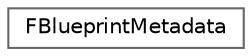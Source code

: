 digraph "Graphical Class Hierarchy"
{
 // INTERACTIVE_SVG=YES
 // LATEX_PDF_SIZE
  bgcolor="transparent";
  edge [fontname=Helvetica,fontsize=10,labelfontname=Helvetica,labelfontsize=10];
  node [fontname=Helvetica,fontsize=10,shape=box,height=0.2,width=0.4];
  rankdir="LR";
  Node0 [id="Node000000",label="FBlueprintMetadata",height=0.2,width=0.4,color="grey40", fillcolor="white", style="filled",URL="$d4/de3/structFBlueprintMetadata.html",tooltip="Reference to an structure (only used in 'docked' palette)"];
}
